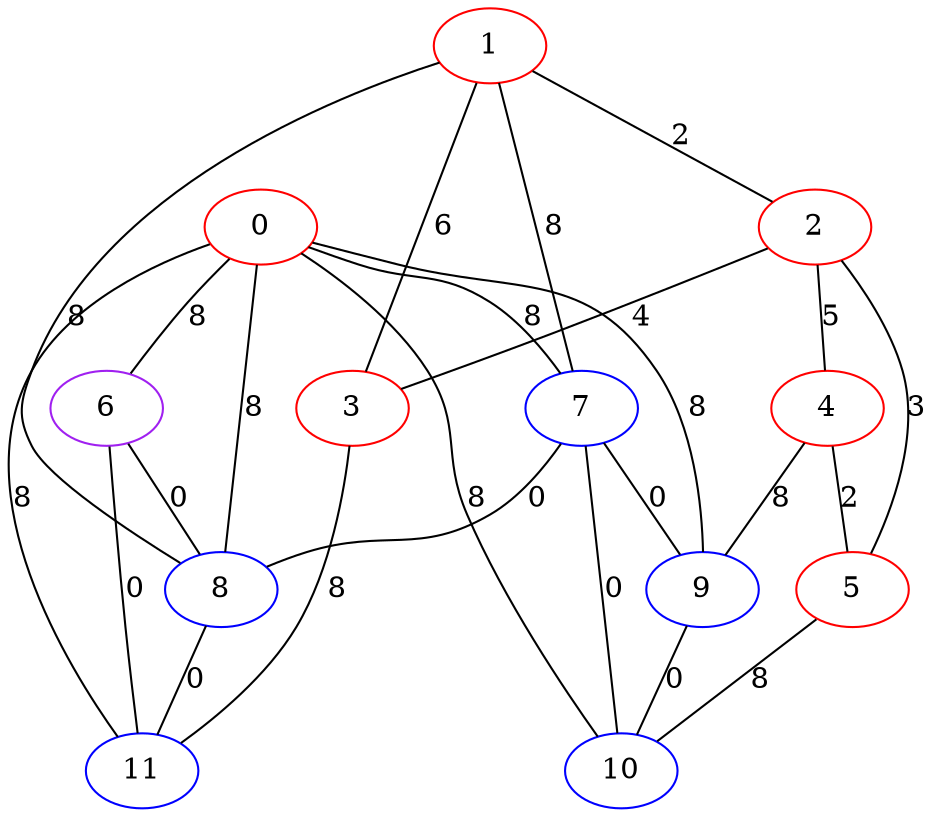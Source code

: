 graph "" {
0 [color=red, weight=1];
1 [color=red, weight=1];
2 [color=red, weight=1];
3 [color=red, weight=1];
4 [color=red, weight=1];
5 [color=red, weight=1];
6 [color=purple, weight=4];
7 [color=blue, weight=3];
8 [color=blue, weight=3];
9 [color=blue, weight=3];
10 [color=blue, weight=3];
11 [color=blue, weight=3];
0 -- 6  [key=0, label=8];
0 -- 7  [key=0, label=8];
0 -- 8  [key=0, label=8];
0 -- 9  [key=0, label=8];
0 -- 10  [key=0, label=8];
0 -- 11  [key=0, label=8];
1 -- 8  [key=0, label=8];
1 -- 2  [key=0, label=2];
1 -- 3  [key=0, label=6];
1 -- 7  [key=0, label=8];
2 -- 3  [key=0, label=4];
2 -- 4  [key=0, label=5];
2 -- 5  [key=0, label=3];
3 -- 11  [key=0, label=8];
4 -- 9  [key=0, label=8];
4 -- 5  [key=0, label=2];
5 -- 10  [key=0, label=8];
6 -- 8  [key=0, label=0];
6 -- 11  [key=0, label=0];
7 -- 9  [key=0, label=0];
7 -- 10  [key=0, label=0];
7 -- 8  [key=0, label=0];
8 -- 11  [key=0, label=0];
9 -- 10  [key=0, label=0];
}
